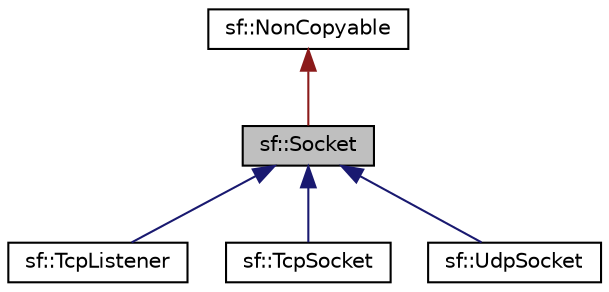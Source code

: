 digraph "sf::Socket"
{
  edge [fontname="Helvetica",fontsize="10",labelfontname="Helvetica",labelfontsize="10"];
  node [fontname="Helvetica",fontsize="10",shape=record];
  Node0 [label="sf::Socket",height=0.2,width=0.4,color="black", fillcolor="grey75", style="filled", fontcolor="black"];
  Node1 -> Node0 [dir="back",color="firebrick4",fontsize="10",style="solid",fontname="Helvetica"];
  Node1 [label="sf::NonCopyable",height=0.2,width=0.4,color="black", fillcolor="white", style="filled",URL="$classsf_1_1_non_copyable.html",tooltip="Utility class that makes any derived class non-copyable. "];
  Node0 -> Node2 [dir="back",color="midnightblue",fontsize="10",style="solid",fontname="Helvetica"];
  Node2 [label="sf::TcpListener",height=0.2,width=0.4,color="black", fillcolor="white", style="filled",URL="$classsf_1_1_tcp_listener.html",tooltip="Socket that listens to new TCP connections. "];
  Node0 -> Node3 [dir="back",color="midnightblue",fontsize="10",style="solid",fontname="Helvetica"];
  Node3 [label="sf::TcpSocket",height=0.2,width=0.4,color="black", fillcolor="white", style="filled",URL="$classsf_1_1_tcp_socket.html",tooltip="Specialized socket using the TCP protocol. "];
  Node0 -> Node4 [dir="back",color="midnightblue",fontsize="10",style="solid",fontname="Helvetica"];
  Node4 [label="sf::UdpSocket",height=0.2,width=0.4,color="black", fillcolor="white", style="filled",URL="$classsf_1_1_udp_socket.html",tooltip="Specialized socket using the UDP protocol. "];
}
